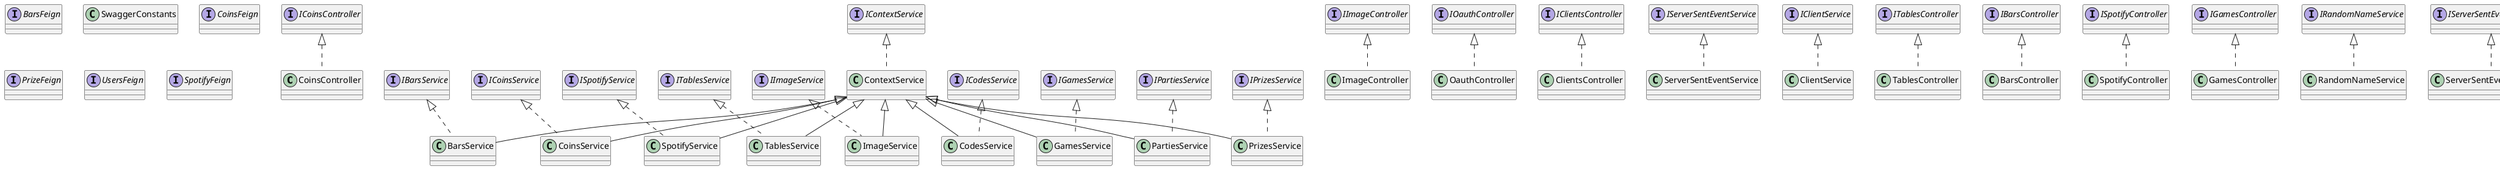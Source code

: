 @startuml
class CoinsController {
}
class BarsService {
}
interface IImageController {
}
class OauthController {
}
interface IClientsController {
}
class CoinsService {
}
class ServerSentEventService {
}
class ClientService {
}
interface BarsFeign {
}
class SpotifyService {
}
interface ITablesController {
}
class BarsController {
}
class TablesService {
}
class SpotifyController {
}
interface IContextService {
}
interface IGamesController {
}
interface IBarsService {
}
class RandomNameService {
}
class SwaggerConstants {
}
interface IClientService {
}
interface CoinsFeign {
}
interface PrizeFeign {
}
class ServerSentEventController {
}
interface IOauthService {
}
class GamesController {
}
class ImageService {
}
class CodesService {
}
interface ISongVotesController {
}
class PrizesController {
}
interface IPrizesService {
}
class GamesService {
}
class ImageController {
}
interface ICoinsController {
}
class ClientsController {
}
interface IServerSentEventService {
}
interface IOauthController {
}
class SongVotesController {
}
interface IRandomNameService {
}
interface IPrizesController {
}
class PartiesService {
}
interface ISpotifyController {
}
interface UsersFeign {
}
interface SpotifyFeign {
}
class CodesController {
}
class PartyController {
}
interface ISpotifyService {
}
class ContextService {
}
class VoteService {
}
class PrizesService {
}
interface ICoinsService {
}
class OwnerService {
}
class OAuthService {
}
interface IRedeemsController {
}
interface IVoteService {
}
interface ICodesService {
}
interface IBarsController {
}
interface ITablesService {
}
interface IOwnerService {
}
interface IGamesService {
}
interface SpotifyTokenFeign {
}
class SpotifyTokenFeign$Configuration {
}
class RedeemsController {
}
class PartyTablesController {
}
class TablesController {
}
interface ICodesController {
}
interface IPartyController {
}
interface IPartiesService {
}
interface IPartyTablesController {
}
interface IServerSentEventController {
}
interface IImageService {
}


ICoinsController <|.. CoinsController
IBarsService <|.. BarsService
ContextService <|-- BarsService
IOauthController <|.. OauthController
ICoinsService <|.. CoinsService
ContextService <|-- CoinsService
IServerSentEventService <|.. ServerSentEventService
IClientService <|.. ClientService
ISpotifyService <|.. SpotifyService
ContextService <|-- SpotifyService
IBarsController <|.. BarsController
ITablesService <|.. TablesService
ContextService <|-- TablesService
ISpotifyController <|.. SpotifyController
IRandomNameService <|.. RandomNameService
IServerSentEventController <|.. ServerSentEventController
IGamesController <|.. GamesController
IImageService <|.. ImageService
ContextService <|-- ImageService
ICodesService <|.. CodesService
ContextService <|-- CodesService
IPrizesController <|.. PrizesController
IGamesService <|.. GamesService
ContextService <|-- GamesService
IImageController <|.. ImageController
IClientsController <|.. ClientsController
ISongVotesController <|.. SongVotesController
IPartiesService <|.. PartiesService
ContextService <|-- PartiesService
ICodesController <|.. CodesController
IPartyController <|.. PartyController
IContextService <|.. ContextService
IVoteService <|.. VoteService
IPrizesService <|.. PrizesService
ContextService <|-- PrizesService
IOwnerService <|.. OwnerService
IOauthService <|.. OAuthService
UserDetailsService <|.. OAuthService
SpotifyTokenFeign +.. SpotifyTokenFeign$Configuration
IRedeemsController <|.. RedeemsController
IPartyTablesController <|.. PartyTablesController
ITablesController <|.. TablesController
@enduml